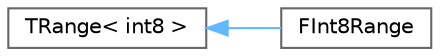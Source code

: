 digraph "Graphical Class Hierarchy"
{
 // INTERACTIVE_SVG=YES
 // LATEX_PDF_SIZE
  bgcolor="transparent";
  edge [fontname=Helvetica,fontsize=10,labelfontname=Helvetica,labelfontsize=10];
  node [fontname=Helvetica,fontsize=10,shape=box,height=0.2,width=0.4];
  rankdir="LR";
  Node0 [id="Node000000",label="TRange\< int8 \>",height=0.2,width=0.4,color="grey40", fillcolor="white", style="filled",URL="$d0/d01/classTRange.html",tooltip=" "];
  Node0 -> Node1 [id="edge8368_Node000000_Node000001",dir="back",color="steelblue1",style="solid",tooltip=" "];
  Node1 [id="Node000001",label="FInt8Range",height=0.2,width=0.4,color="grey40", fillcolor="white", style="filled",URL="$d5/d07/structFInt8Range.html",tooltip=" "];
}
